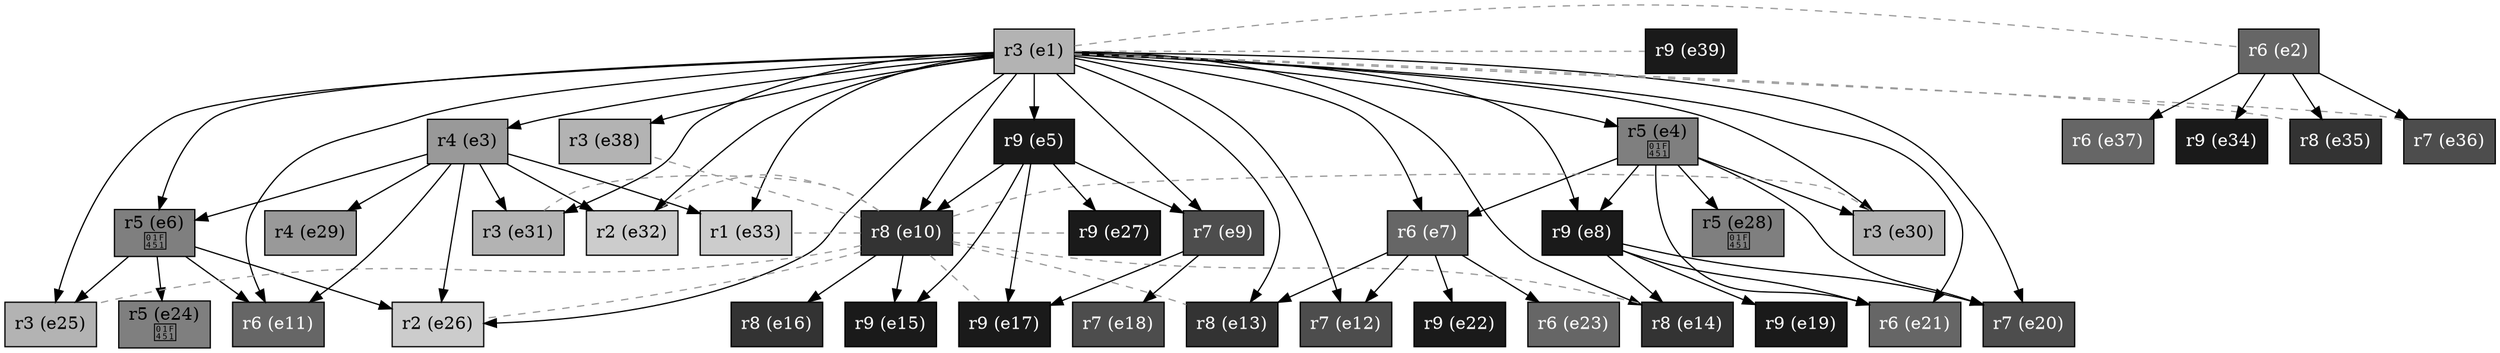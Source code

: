 digraph test {
  e1 -> e20;
  e1 -> e12;
  e1 -> e25;
  e1 -> e9;
  e1 -> e30;
  e1 -> e31;
  e1 -> e38;
  e1 -> e6;
  e1 -> e4;
  e1 -> e14;
  e1 -> e13;
  e1 -> e26;
  e1 -> e10;
  e1 -> e32;
  e1 -> e33;
  e1 -> e3;
  e1 -> e11;
  e1 -> e8;
  e1 -> e7;
  e1 -> e5;
  e1 -> e21;
  e2 -> e36;
  e2 -> e37;
  e2 -> e34;
  e2 -> e35;
  e3 -> e29;
  e3 -> e33;
  e3 -> e26;
  e3 -> e32;
  e3 -> e6;
  e3 -> e31;
  e3 -> e11;
  e4 -> e8;
  e4 -> e7;
  e4 -> e28;
  e4 -> e20;
  e4 -> e21;
  e4 -> e30;
  e5 -> e17;
  e5 -> e27;
  e5 -> e10;
  e5 -> e15;
  e5 -> e9;
  e6 -> e11;
  e6 -> e24;
  e6 -> e26;
  e6 -> e25;
  e7 -> e12;
  e7 -> e23;
  e7 -> e22;
  e7 -> e13;
  e8 -> e19;
  e8 -> e14;
  e8 -> e20;
  e8 -> e21;
  e9 -> e18;
  e9 -> e17;
  e10 -> e15;
  e10 -> e16;

//conflicts
  e1 -> e2 [arrowhead=none color=gray60 style=dashed constraint=false];
  e1 -> e35 [arrowhead=none color=gray60 style=dashed constraint=false];
  e1 -> e36 [arrowhead=none color=gray60 style=dashed constraint=false];
  e1 -> e39 [arrowhead=none color=gray60 style=dashed constraint=false];
  e10 -> e13 [arrowhead=none color=gray60 style=dashed constraint=false];
  e10 -> e14 [arrowhead=none color=gray60 style=dashed constraint=false];
  e10 -> e17 [arrowhead=none color=gray60 style=dashed constraint=false];
  e10 -> e25 [arrowhead=none color=gray60 style=dashed constraint=false];
  e10 -> e26 [arrowhead=none color=gray60 style=dashed constraint=false];
  e10 -> e27 [arrowhead=none color=gray60 style=dashed constraint=false];
  e10 -> e30 [arrowhead=none color=gray60 style=dashed constraint=false];
  e10 -> e31 [arrowhead=none color=gray60 style=dashed constraint=false];
  e10 -> e32 [arrowhead=none color=gray60 style=dashed constraint=false];
  e10 -> e33 [arrowhead=none color=gray60 style=dashed constraint=false];
  e10 -> e38 [arrowhead=none color=gray60 style=dashed constraint=false];

  e1 [fillcolor=gray70 label="r3 (e1)" shape=box style=filled];
  e2 [fillcolor=gray40 label= <<FONT COLOR="white">r6 (e2)</FONT>> shape=box style=filled];
  e3 [fillcolor=gray60 label="r4 (e3)" shape=box style=filled];
  e4 [fillcolor=gray50 label="r5 (e4)\n👑" shape=box style=filled];
  e5 [fillcolor=gray10 label= <<FONT COLOR="white">r9 (e5)</FONT>> shape=box style=filled];
  e6 [fillcolor=gray50 label="r5 (e6)\n👑" shape=box style=filled];
  e7 [fillcolor=gray40 label= <<FONT COLOR="white">r6 (e7)</FONT>> shape=box style=filled];
  e8 [fillcolor=gray10 label= <<FONT COLOR="white">r9 (e8)</FONT>> shape=box style=filled];
  e9 [fillcolor=gray30 label= <<FONT COLOR="white">r7 (e9)</FONT>> shape=box style=filled];
  e10 [fillcolor=gray20 label= <<FONT COLOR="white">r8 (e10)</FONT>> shape=box style=filled];
  e11 [fillcolor=gray40 label= <<FONT COLOR="white">r6 (e11)</FONT>> shape=box style=filled];
  e12 [fillcolor=gray30 label= <<FONT COLOR="white">r7 (e12)</FONT>> shape=box style=filled];
  e13 [fillcolor=gray20 label= <<FONT COLOR="white">r8 (e13)</FONT>> shape=box style=filled];
  e14 [fillcolor=gray20 label= <<FONT COLOR="white">r8 (e14)</FONT>> shape=box style=filled];
  e15 [fillcolor=gray10 label= <<FONT COLOR="white">r9 (e15)</FONT>> shape=box style=filled];
  e16 [fillcolor=gray20 label= <<FONT COLOR="white">r8 (e16)</FONT>> shape=box style=filled];
  e17 [fillcolor=gray10 label= <<FONT COLOR="white">r9 (e17)</FONT>> shape=box style=filled];
  e18 [fillcolor=gray30 label= <<FONT COLOR="white">r7 (e18)</FONT>> shape=box style=filled];
  e19 [fillcolor=gray10 label= <<FONT COLOR="white">r9 (e19)</FONT>> shape=box style=filled];
  e20 [fillcolor=gray30 label= <<FONT COLOR="white">r7 (e20)</FONT>> shape=box style=filled];
  e21 [fillcolor=gray40 label= <<FONT COLOR="white">r6 (e21)</FONT>> shape=box style=filled];
  e22 [fillcolor=gray10 label= <<FONT COLOR="white">r9 (e22)</FONT>> shape=box style=filled];
  e23 [fillcolor=gray40 label= <<FONT COLOR="white">r6 (e23)</FONT>> shape=box style=filled];
  e24 [fillcolor=gray50 label="r5 (e24)\n👑" shape=box style=filled];
  e25 [fillcolor=gray70 label="r3 (e25)" shape=box style=filled];
  e26 [fillcolor=gray80 label="r2 (e26)" shape=box style=filled];
  e27 [fillcolor=gray10 label= <<FONT COLOR="white">r9 (e27)</FONT>> shape=box style=filled];
  e28 [fillcolor=gray50 label="r5 (e28)\n👑" shape=box style=filled];
  e29 [fillcolor=gray60 label="r4 (e29)" shape=box style=filled];
  e30 [fillcolor=gray70 label="r3 (e30)" shape=box style=filled];
  e31 [fillcolor=gray70 label="r3 (e31)" shape=box style=filled];
  e32 [fillcolor=gray80 label="r2 (e32)" shape=box style=filled];
  e33 [fillcolor=gray80 label="r1 (e33)" shape=box style=filled];
  e34 [fillcolor=gray10 label= <<FONT COLOR="white">r9 (e34)</FONT>> shape=box style=filled];
  e35 [fillcolor=gray20 label= <<FONT COLOR="white">r8 (e35)</FONT>> shape=box style=filled];
  e36 [fillcolor=gray30 label= <<FONT COLOR="white">r7 (e36)</FONT>> shape=box style=filled];
  e37 [fillcolor=gray40 label= <<FONT COLOR="white">r6 (e37)</FONT>> shape=box style=filled];
  e38 [fillcolor=gray70 label="r3 (e38)" shape=box style=filled];
  e39 [fillcolor=gray10 label= <<FONT COLOR="white">r9 (e39)</FONT>> shape=box style=filled];
}
